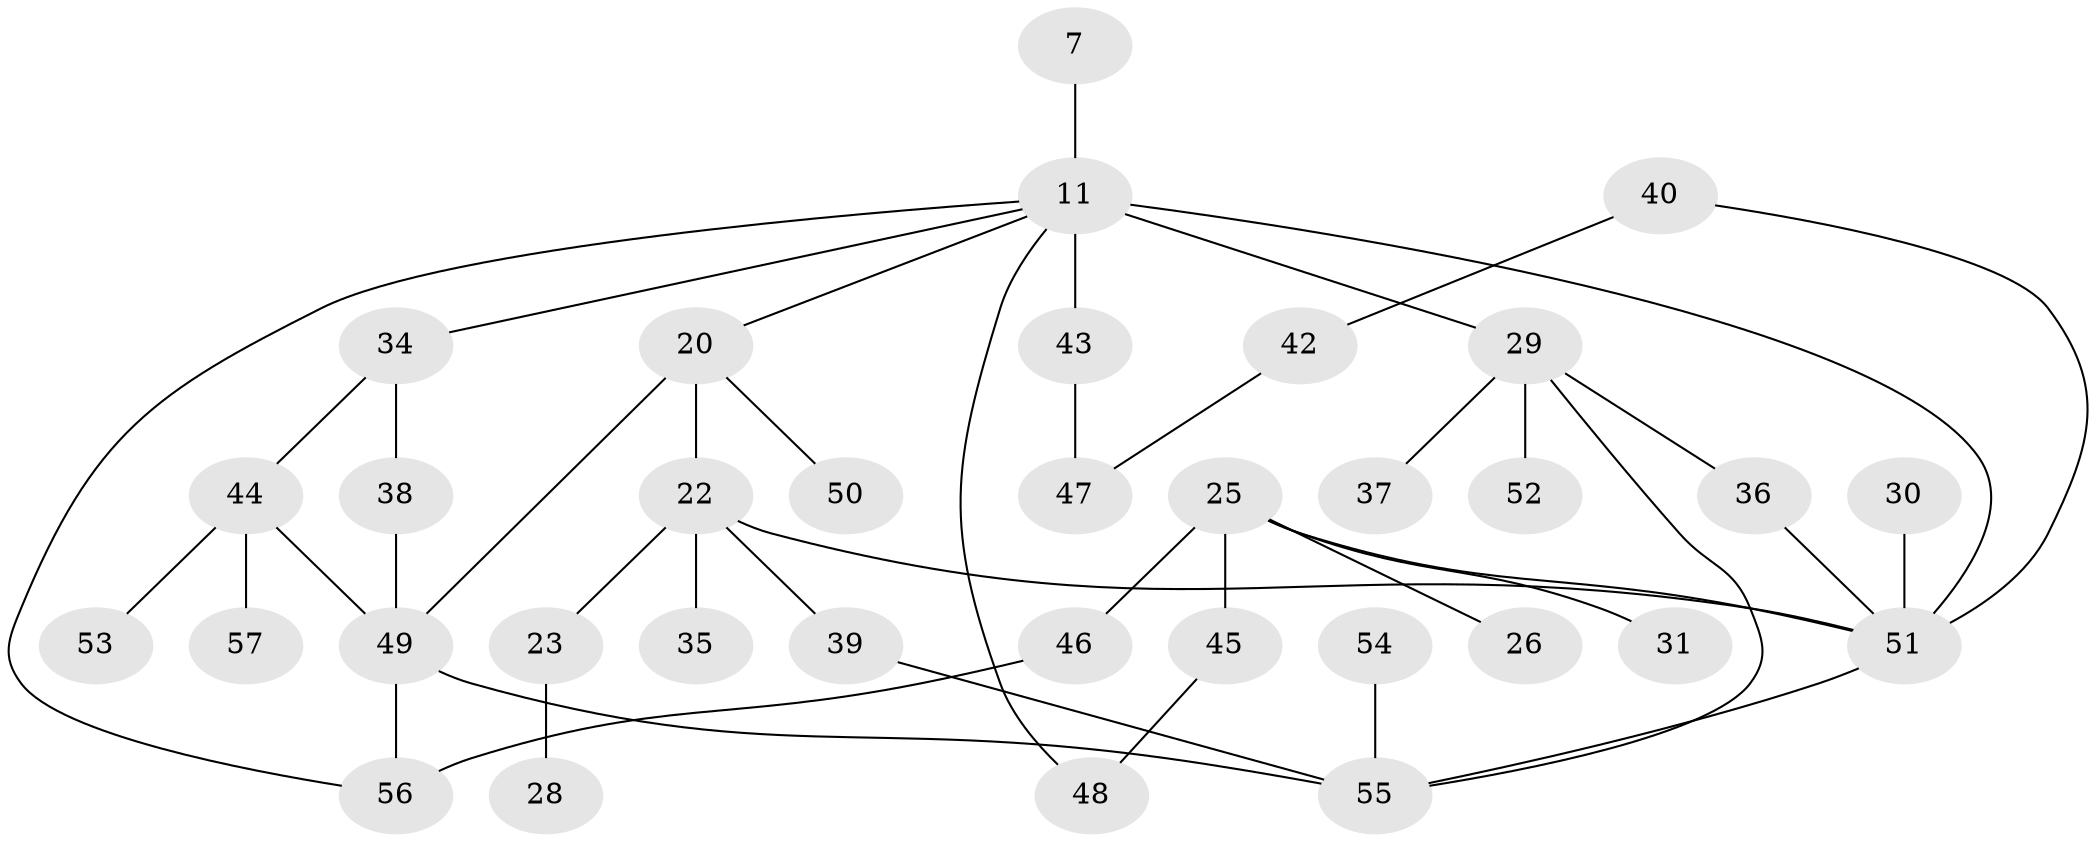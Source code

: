 // original degree distribution, {1: 0.2807017543859649, 6: 0.017543859649122806, 5: 0.08771929824561403, 3: 0.22807017543859648, 2: 0.2982456140350877, 4: 0.08771929824561403}
// Generated by graph-tools (version 1.1) at 2025/44/03/04/25 21:44:54]
// undirected, 34 vertices, 44 edges
graph export_dot {
graph [start="1"]
  node [color=gray90,style=filled];
  7;
  11 [super="+6"];
  20 [super="+5"];
  22;
  23;
  25 [super="+15"];
  26;
  28;
  29 [super="+19"];
  30;
  31;
  34;
  35;
  36;
  37;
  38 [super="+32"];
  39;
  40 [super="+27"];
  42;
  43 [super="+16"];
  44;
  45;
  46;
  47;
  48 [super="+12"];
  49 [super="+41"];
  50;
  51 [super="+21+33"];
  52;
  53;
  54;
  55 [super="+13"];
  56 [super="+17"];
  57;
  7 -- 11;
  11 -- 34;
  11 -- 43 [weight=2];
  11 -- 51 [weight=2];
  11 -- 20;
  11 -- 48;
  11 -- 56;
  11 -- 29;
  20 -- 50;
  20 -- 49 [weight=2];
  20 -- 22;
  22 -- 23;
  22 -- 35;
  22 -- 39;
  22 -- 51;
  23 -- 28;
  25 -- 26;
  25 -- 45;
  25 -- 46;
  25 -- 31;
  25 -- 51;
  29 -- 52;
  29 -- 55;
  29 -- 36;
  29 -- 37;
  30 -- 51;
  34 -- 44;
  34 -- 38;
  36 -- 51;
  38 -- 49;
  39 -- 55;
  40 -- 42;
  40 -- 51;
  42 -- 47;
  43 -- 47;
  44 -- 53;
  44 -- 57;
  44 -- 49;
  45 -- 48;
  46 -- 56;
  49 -- 56;
  49 -- 55;
  51 -- 55;
  54 -- 55;
}
